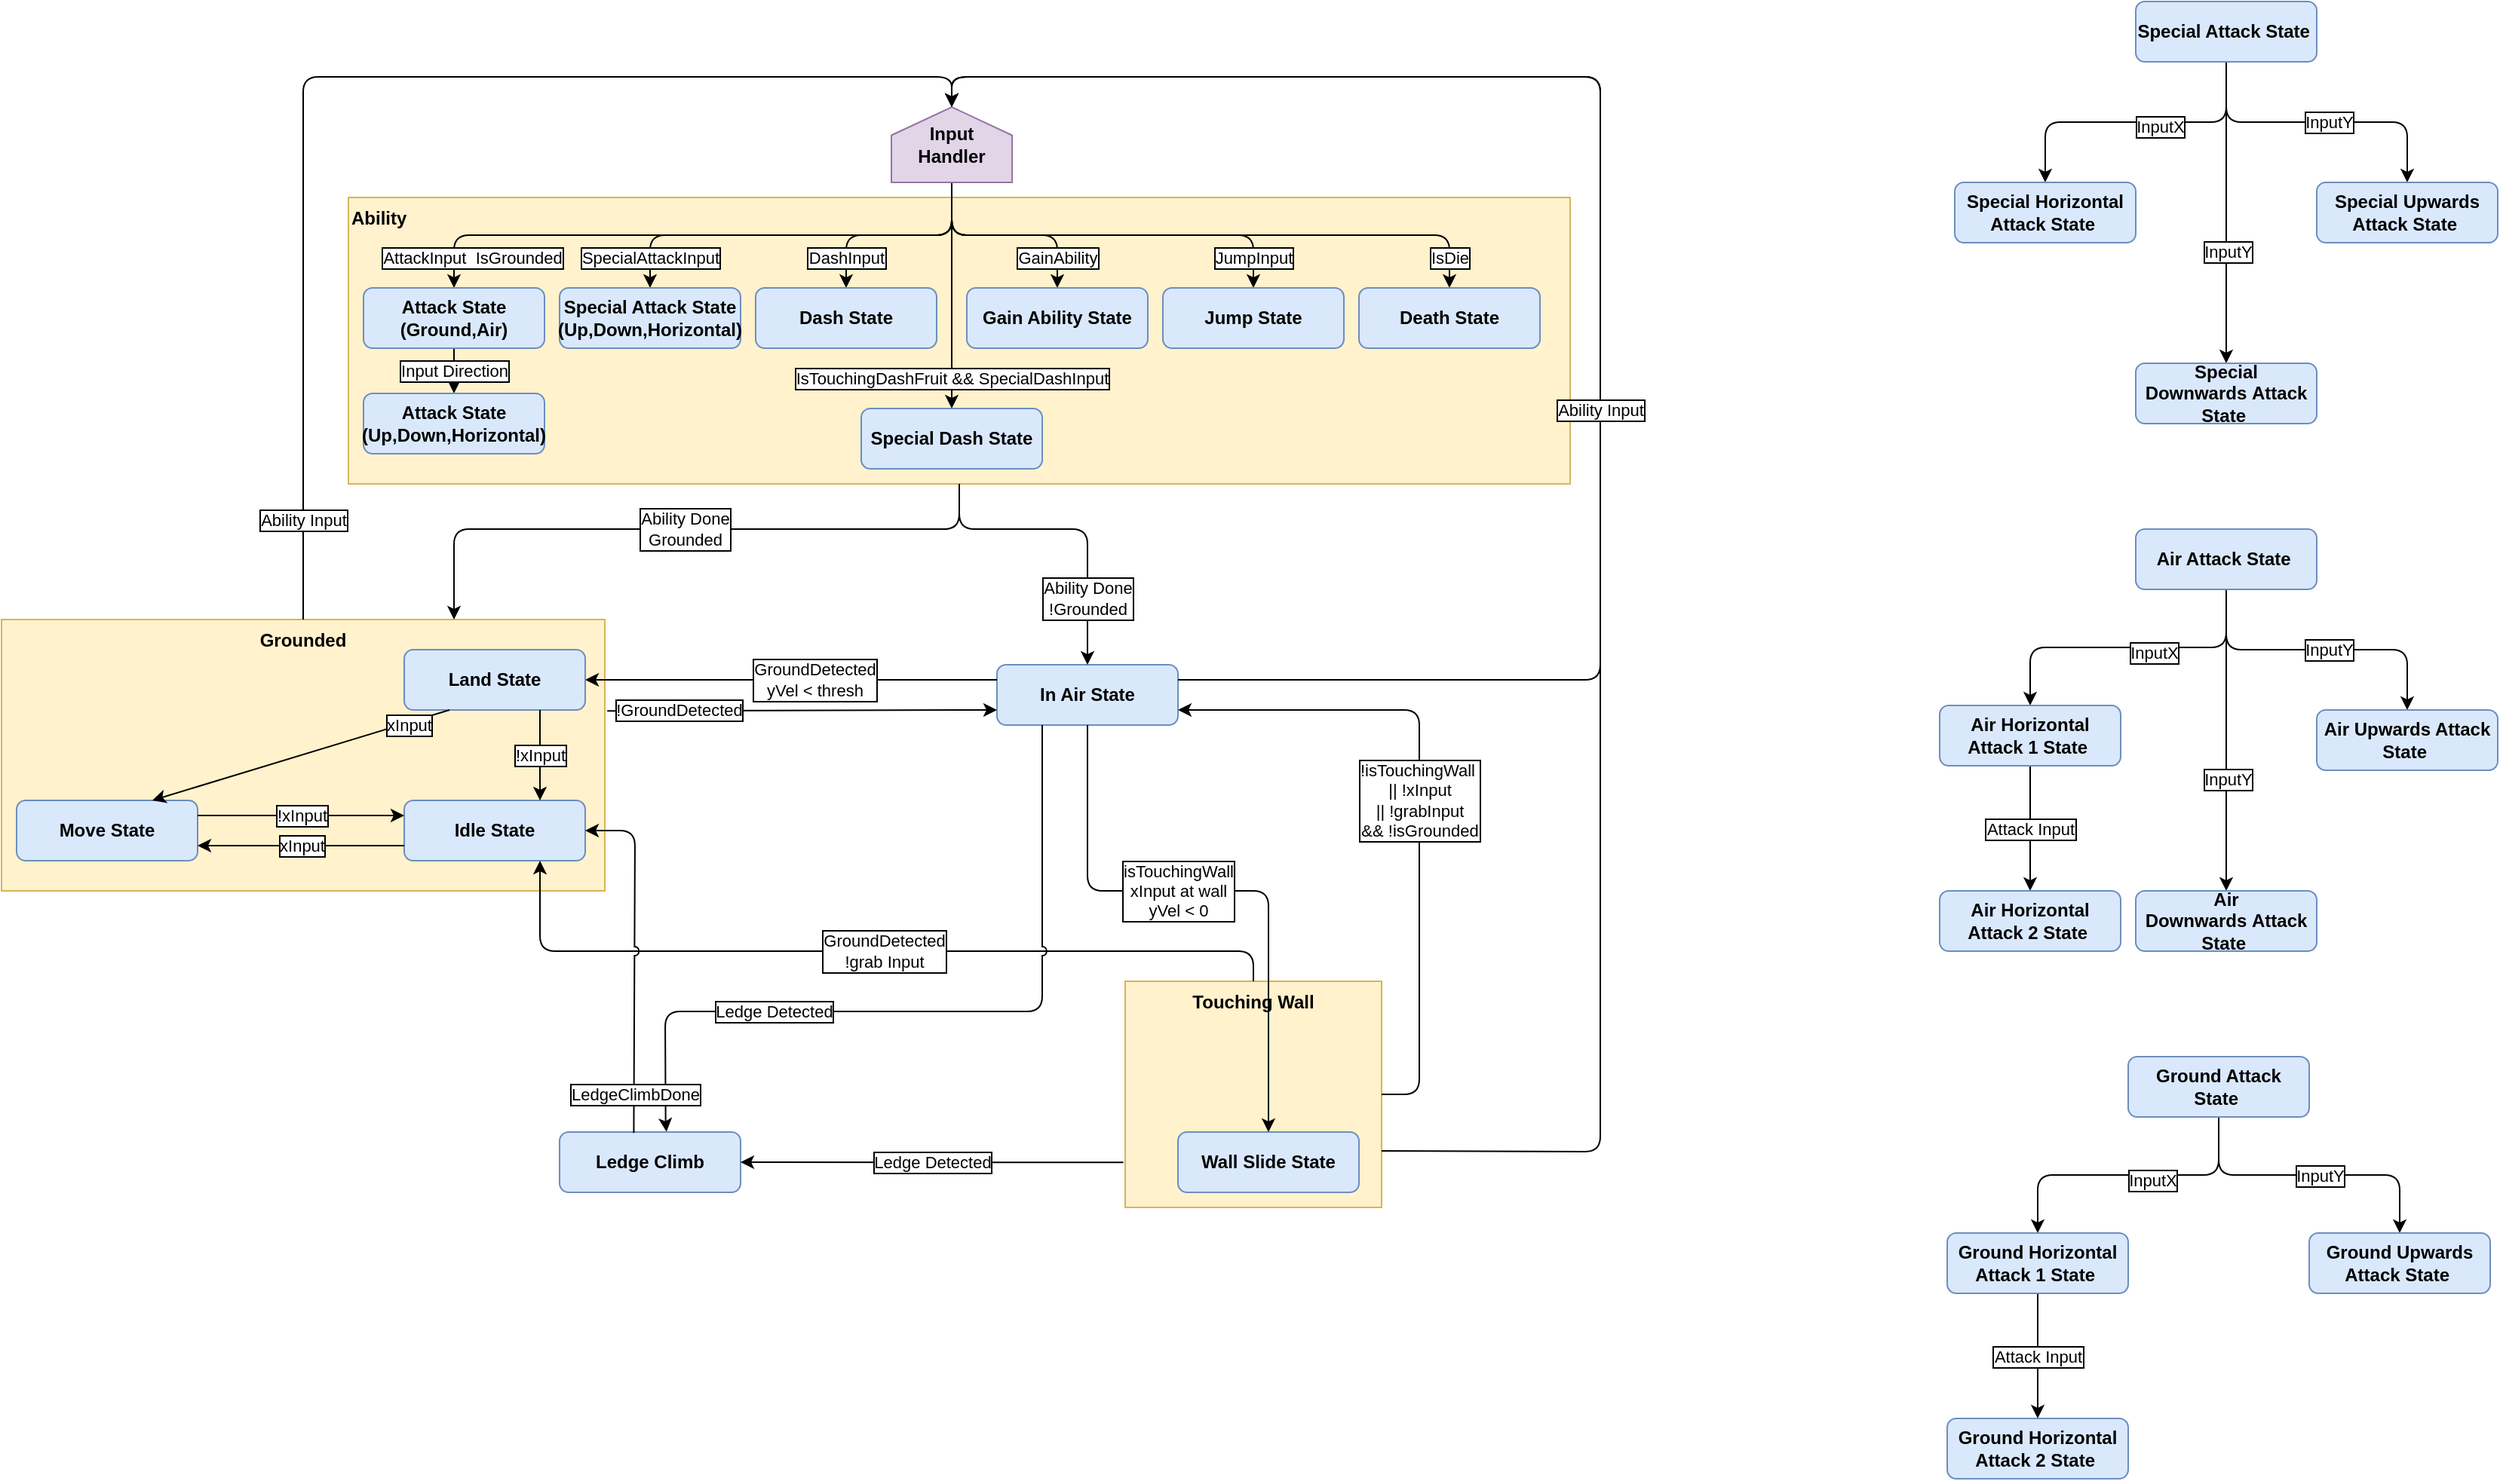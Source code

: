<mxfile version="20.3.0" type="device"><diagram id="W1BwmWzLlPHiCO6JRswT" name="第 1 页"><mxGraphModel dx="1793" dy="2265" grid="1" gridSize="10" guides="1" tooltips="1" connect="1" arrows="1" fold="1" page="1" pageScale="1" pageWidth="1920" pageHeight="1200" math="0" shadow="0"><root><mxCell id="0"/><mxCell id="1" parent="0"/><mxCell id="_55s-78q6RxCCqF4nXaC-16" style="edgeStyle=orthogonalEdgeStyle;rounded=1;jumpStyle=arc;orthogonalLoop=1;jettySize=auto;html=1;exitX=0.5;exitY=1;exitDx=0;exitDy=0;entryX=0.5;entryY=0;entryDx=0;entryDy=0;" parent="1" source="_55s-78q6RxCCqF4nXaC-11" target="_55s-78q6RxCCqF4nXaC-14" edge="1"><mxGeometry relative="1" as="geometry"/></mxCell><mxCell id="_55s-78q6RxCCqF4nXaC-20" value="InputX" style="edgeLabel;html=1;align=center;verticalAlign=middle;resizable=0;points=[];labelBorderColor=default;" parent="_55s-78q6RxCCqF4nXaC-16" vertex="1" connectable="0"><mxGeometry x="-0.16" y="3" relative="1" as="geometry"><mxPoint as="offset"/></mxGeometry></mxCell><mxCell id="_55s-78q6RxCCqF4nXaC-19" style="edgeStyle=orthogonalEdgeStyle;rounded=1;jumpStyle=arc;orthogonalLoop=1;jettySize=auto;html=1;exitX=0.5;exitY=1;exitDx=0;exitDy=0;labelBorderColor=default;" parent="1" source="_55s-78q6RxCCqF4nXaC-11" target="_55s-78q6RxCCqF4nXaC-13" edge="1"><mxGeometry relative="1" as="geometry"/></mxCell><mxCell id="_55s-78q6RxCCqF4nXaC-21" value="InputY" style="edgeLabel;html=1;align=center;verticalAlign=middle;resizable=0;points=[];labelBorderColor=default;" parent="_55s-78q6RxCCqF4nXaC-19" vertex="1" connectable="0"><mxGeometry x="0.073" relative="1" as="geometry"><mxPoint as="offset"/></mxGeometry></mxCell><mxCell id="_55s-78q6RxCCqF4nXaC-11" value="Ground Attack State&amp;nbsp;" style="rounded=1;whiteSpace=wrap;html=1;fillColor=#dae8fc;strokeColor=#6c8ebf;fontStyle=1;verticalAlign=middle;" parent="1" vertex="1"><mxGeometry x="1530" y="-420" width="120" height="40" as="geometry"/></mxCell><mxCell id="_55s-78q6RxCCqF4nXaC-13" value="Ground Upwards Attack State&amp;nbsp;" style="rounded=1;whiteSpace=wrap;html=1;fillColor=#dae8fc;strokeColor=#6c8ebf;fontStyle=1;verticalAlign=middle;" parent="1" vertex="1"><mxGeometry x="1650" y="-303" width="120" height="40" as="geometry"/></mxCell><mxCell id="_55s-78q6RxCCqF4nXaC-17" value="Attack Input" style="edgeStyle=orthogonalEdgeStyle;rounded=1;jumpStyle=arc;orthogonalLoop=1;jettySize=auto;html=1;exitX=0.5;exitY=1;exitDx=0;exitDy=0;entryX=0.5;entryY=0;entryDx=0;entryDy=0;labelBorderColor=default;" parent="1" source="_55s-78q6RxCCqF4nXaC-14" target="_55s-78q6RxCCqF4nXaC-15" edge="1"><mxGeometry relative="1" as="geometry"/></mxCell><mxCell id="_55s-78q6RxCCqF4nXaC-14" value="Ground Horizontal Attack 1 State&amp;nbsp;" style="rounded=1;whiteSpace=wrap;html=1;fillColor=#dae8fc;strokeColor=#6c8ebf;fontStyle=1;verticalAlign=middle;" parent="1" vertex="1"><mxGeometry x="1410" y="-303" width="120" height="40" as="geometry"/></mxCell><mxCell id="_55s-78q6RxCCqF4nXaC-15" value="Ground Horizontal Attack 2 State&amp;nbsp;" style="rounded=1;whiteSpace=wrap;html=1;fillColor=#dae8fc;strokeColor=#6c8ebf;fontStyle=1;verticalAlign=middle;" parent="1" vertex="1"><mxGeometry x="1410" y="-180" width="120" height="40" as="geometry"/></mxCell><mxCell id="_55s-78q6RxCCqF4nXaC-33" style="edgeStyle=orthogonalEdgeStyle;rounded=1;jumpStyle=arc;orthogonalLoop=1;jettySize=auto;html=1;exitX=0.5;exitY=1;exitDx=0;exitDy=0;entryX=0.5;entryY=0;entryDx=0;entryDy=0;" parent="1" source="_55s-78q6RxCCqF4nXaC-39" target="_55s-78q6RxCCqF4nXaC-43" edge="1"><mxGeometry relative="1" as="geometry"/></mxCell><mxCell id="_55s-78q6RxCCqF4nXaC-34" value="InputX" style="edgeLabel;html=1;align=center;verticalAlign=middle;resizable=0;points=[];labelBorderColor=default;" parent="_55s-78q6RxCCqF4nXaC-33" vertex="1" connectable="0"><mxGeometry x="-0.16" y="3" relative="1" as="geometry"><mxPoint as="offset"/></mxGeometry></mxCell><mxCell id="_55s-78q6RxCCqF4nXaC-35" style="edgeStyle=orthogonalEdgeStyle;rounded=1;jumpStyle=arc;orthogonalLoop=1;jettySize=auto;html=1;exitX=0.5;exitY=1;exitDx=0;exitDy=0;entryX=0.5;entryY=0;entryDx=0;entryDy=0;labelBorderColor=default;" parent="1" source="_55s-78q6RxCCqF4nXaC-39" target="_55s-78q6RxCCqF4nXaC-40" edge="1"><mxGeometry relative="1" as="geometry"><Array as="points"><mxPoint x="1595" y="-970"/><mxPoint x="1595" y="-970"/></Array></mxGeometry></mxCell><mxCell id="_55s-78q6RxCCqF4nXaC-36" value="InputY" style="edgeLabel;html=1;align=center;verticalAlign=middle;resizable=0;points=[];labelBorderColor=default;" parent="_55s-78q6RxCCqF4nXaC-35" vertex="1" connectable="0"><mxGeometry x="0.26" y="1" relative="1" as="geometry"><mxPoint as="offset"/></mxGeometry></mxCell><mxCell id="_55s-78q6RxCCqF4nXaC-37" style="edgeStyle=orthogonalEdgeStyle;rounded=1;jumpStyle=arc;orthogonalLoop=1;jettySize=auto;html=1;exitX=0.5;exitY=1;exitDx=0;exitDy=0;labelBorderColor=default;" parent="1" source="_55s-78q6RxCCqF4nXaC-39" target="_55s-78q6RxCCqF4nXaC-41" edge="1"><mxGeometry relative="1" as="geometry"/></mxCell><mxCell id="_55s-78q6RxCCqF4nXaC-38" value="InputY" style="edgeLabel;html=1;align=center;verticalAlign=middle;resizable=0;points=[];labelBorderColor=default;" parent="_55s-78q6RxCCqF4nXaC-37" vertex="1" connectable="0"><mxGeometry x="0.073" relative="1" as="geometry"><mxPoint as="offset"/></mxGeometry></mxCell><mxCell id="_55s-78q6RxCCqF4nXaC-39" value="Special Attack State&amp;nbsp;" style="rounded=1;whiteSpace=wrap;html=1;fillColor=#dae8fc;strokeColor=#6c8ebf;fontStyle=1;verticalAlign=middle;" parent="1" vertex="1"><mxGeometry x="1535" y="-1120" width="120" height="40" as="geometry"/></mxCell><mxCell id="_55s-78q6RxCCqF4nXaC-40" value="Special Downwards&amp;nbsp;Attack State&amp;nbsp;" style="rounded=1;whiteSpace=wrap;html=1;fillColor=#dae8fc;strokeColor=#6c8ebf;fontStyle=1;verticalAlign=middle;" parent="1" vertex="1"><mxGeometry x="1535" y="-880" width="120" height="40" as="geometry"/></mxCell><mxCell id="_55s-78q6RxCCqF4nXaC-41" value="Special Upwards Attack State&amp;nbsp;" style="rounded=1;whiteSpace=wrap;html=1;fillColor=#dae8fc;strokeColor=#6c8ebf;fontStyle=1;verticalAlign=middle;" parent="1" vertex="1"><mxGeometry x="1655" y="-1000" width="120" height="40" as="geometry"/></mxCell><mxCell id="_55s-78q6RxCCqF4nXaC-43" value="Special Horizontal Attack State&amp;nbsp;" style="rounded=1;whiteSpace=wrap;html=1;fillColor=#dae8fc;strokeColor=#6c8ebf;fontStyle=1;verticalAlign=middle;" parent="1" vertex="1"><mxGeometry x="1415" y="-1000" width="120" height="40" as="geometry"/></mxCell><mxCell id="_55s-78q6RxCCqF4nXaC-51" style="edgeStyle=orthogonalEdgeStyle;rounded=1;jumpStyle=arc;orthogonalLoop=1;jettySize=auto;html=1;exitX=0.5;exitY=1;exitDx=0;exitDy=0;entryX=0.5;entryY=0;entryDx=0;entryDy=0;" parent="1" source="_55s-78q6RxCCqF4nXaC-57" target="_55s-78q6RxCCqF4nXaC-61" edge="1"><mxGeometry relative="1" as="geometry"/></mxCell><mxCell id="_55s-78q6RxCCqF4nXaC-52" value="InputX" style="edgeLabel;html=1;align=center;verticalAlign=middle;resizable=0;points=[];labelBorderColor=default;" parent="_55s-78q6RxCCqF4nXaC-51" vertex="1" connectable="0"><mxGeometry x="-0.16" y="3" relative="1" as="geometry"><mxPoint as="offset"/></mxGeometry></mxCell><mxCell id="_55s-78q6RxCCqF4nXaC-53" style="edgeStyle=orthogonalEdgeStyle;rounded=1;jumpStyle=arc;orthogonalLoop=1;jettySize=auto;html=1;exitX=0.5;exitY=1;exitDx=0;exitDy=0;entryX=0.5;entryY=0;entryDx=0;entryDy=0;labelBorderColor=default;" parent="1" source="_55s-78q6RxCCqF4nXaC-57" target="_55s-78q6RxCCqF4nXaC-58" edge="1"><mxGeometry relative="1" as="geometry"><Array as="points"><mxPoint x="1595" y="-620"/><mxPoint x="1595" y="-620"/></Array></mxGeometry></mxCell><mxCell id="_55s-78q6RxCCqF4nXaC-54" value="InputY" style="edgeLabel;html=1;align=center;verticalAlign=middle;resizable=0;points=[];labelBorderColor=default;" parent="_55s-78q6RxCCqF4nXaC-53" vertex="1" connectable="0"><mxGeometry x="0.26" y="1" relative="1" as="geometry"><mxPoint as="offset"/></mxGeometry></mxCell><mxCell id="_55s-78q6RxCCqF4nXaC-55" style="edgeStyle=orthogonalEdgeStyle;rounded=1;jumpStyle=arc;orthogonalLoop=1;jettySize=auto;html=1;exitX=0.5;exitY=1;exitDx=0;exitDy=0;labelBorderColor=default;" parent="1" source="_55s-78q6RxCCqF4nXaC-57" target="_55s-78q6RxCCqF4nXaC-59" edge="1"><mxGeometry relative="1" as="geometry"/></mxCell><mxCell id="_55s-78q6RxCCqF4nXaC-56" value="InputY" style="edgeLabel;html=1;align=center;verticalAlign=middle;resizable=0;points=[];labelBorderColor=default;" parent="_55s-78q6RxCCqF4nXaC-55" vertex="1" connectable="0"><mxGeometry x="0.073" relative="1" as="geometry"><mxPoint as="offset"/></mxGeometry></mxCell><mxCell id="_55s-78q6RxCCqF4nXaC-57" value="Air Attack State&amp;nbsp;" style="rounded=1;whiteSpace=wrap;html=1;fillColor=#dae8fc;strokeColor=#6c8ebf;fontStyle=1;verticalAlign=middle;" parent="1" vertex="1"><mxGeometry x="1535" y="-770" width="120" height="40" as="geometry"/></mxCell><mxCell id="_55s-78q6RxCCqF4nXaC-58" value="Air Downwards&amp;nbsp;Attack State&amp;nbsp;" style="rounded=1;whiteSpace=wrap;html=1;fillColor=#dae8fc;strokeColor=#6c8ebf;fontStyle=1;verticalAlign=middle;" parent="1" vertex="1"><mxGeometry x="1535" y="-530" width="120" height="40" as="geometry"/></mxCell><mxCell id="_55s-78q6RxCCqF4nXaC-59" value="Air Upwards Attack State&amp;nbsp;" style="rounded=1;whiteSpace=wrap;html=1;fillColor=#dae8fc;strokeColor=#6c8ebf;fontStyle=1;verticalAlign=middle;" parent="1" vertex="1"><mxGeometry x="1655" y="-650" width="120" height="40" as="geometry"/></mxCell><mxCell id="_55s-78q6RxCCqF4nXaC-60" value="Attack Input" style="edgeStyle=orthogonalEdgeStyle;rounded=1;jumpStyle=arc;orthogonalLoop=1;jettySize=auto;html=1;exitX=0.5;exitY=1;exitDx=0;exitDy=0;entryX=0.5;entryY=0;entryDx=0;entryDy=0;labelBorderColor=default;" parent="1" source="_55s-78q6RxCCqF4nXaC-61" target="_55s-78q6RxCCqF4nXaC-62" edge="1"><mxGeometry relative="1" as="geometry"/></mxCell><mxCell id="_55s-78q6RxCCqF4nXaC-61" value="Air Horizontal Attack 1 State&amp;nbsp;" style="rounded=1;whiteSpace=wrap;html=1;fillColor=#dae8fc;strokeColor=#6c8ebf;fontStyle=1;verticalAlign=middle;" parent="1" vertex="1"><mxGeometry x="1405" y="-653" width="120" height="40" as="geometry"/></mxCell><mxCell id="_55s-78q6RxCCqF4nXaC-62" value="Air Horizontal Attack 2 State&amp;nbsp;" style="rounded=1;whiteSpace=wrap;html=1;fillColor=#dae8fc;strokeColor=#6c8ebf;fontStyle=1;verticalAlign=middle;" parent="1" vertex="1"><mxGeometry x="1405" y="-530" width="120" height="40" as="geometry"/></mxCell><mxCell id="e06CK04I1KNeEBX0QGWL-2" value="Ability" style="rounded=0;whiteSpace=wrap;html=1;shadow=0;fillColor=#fff2cc;strokeColor=#d6b656;fontStyle=1;verticalAlign=top;align=left;" vertex="1" parent="1"><mxGeometry x="350" y="-990" width="810" height="190" as="geometry"/></mxCell><mxCell id="e06CK04I1KNeEBX0QGWL-3" value="Touching Wall" style="rounded=0;whiteSpace=wrap;html=1;shadow=0;fillColor=#fff2cc;strokeColor=#d6b656;fontStyle=1;verticalAlign=top;" vertex="1" parent="1"><mxGeometry x="865" y="-470" width="170" height="150" as="geometry"/></mxCell><mxCell id="e06CK04I1KNeEBX0QGWL-4" value="Grounded" style="rounded=0;whiteSpace=wrap;html=1;shadow=0;fillColor=#fff2cc;strokeColor=#d6b656;fontStyle=1;verticalAlign=top;" vertex="1" parent="1"><mxGeometry x="120" y="-710" width="400" height="180" as="geometry"/></mxCell><mxCell id="e06CK04I1KNeEBX0QGWL-5" value="Move State" style="rounded=1;whiteSpace=wrap;html=1;fillColor=#dae8fc;strokeColor=#6c8ebf;fontStyle=1;verticalAlign=middle;" vertex="1" parent="1"><mxGeometry x="130" y="-590" width="120" height="40" as="geometry"/></mxCell><mxCell id="e06CK04I1KNeEBX0QGWL-6" value="Idle State" style="rounded=1;whiteSpace=wrap;html=1;fillColor=#dae8fc;strokeColor=#6c8ebf;fontStyle=1;verticalAlign=middle;" vertex="1" parent="1"><mxGeometry x="387" y="-590" width="120" height="40" as="geometry"/></mxCell><mxCell id="e06CK04I1KNeEBX0QGWL-8" value="In Air State" style="rounded=1;whiteSpace=wrap;html=1;fillColor=#dae8fc;strokeColor=#6c8ebf;fontStyle=1;verticalAlign=middle;" vertex="1" parent="1"><mxGeometry x="780" y="-680" width="120" height="40" as="geometry"/></mxCell><mxCell id="e06CK04I1KNeEBX0QGWL-9" value="Ledge Climb" style="rounded=1;whiteSpace=wrap;html=1;fillColor=#dae8fc;strokeColor=#6c8ebf;fontStyle=1;verticalAlign=middle;" vertex="1" parent="1"><mxGeometry x="490" y="-370" width="120" height="40" as="geometry"/></mxCell><mxCell id="e06CK04I1KNeEBX0QGWL-11" value="Wall Slide State" style="rounded=1;whiteSpace=wrap;html=1;fillColor=#dae8fc;strokeColor=#6c8ebf;fontStyle=1;verticalAlign=middle;" vertex="1" parent="1"><mxGeometry x="900" y="-370" width="120" height="40" as="geometry"/></mxCell><mxCell id="e06CK04I1KNeEBX0QGWL-16" value="!xInput&lt;br&gt;" style="endArrow=classic;html=1;labelBorderColor=#000000;jumpStyle=arc;exitX=1;exitY=0.25;exitDx=0;exitDy=0;entryX=0;entryY=0.25;entryDx=0;entryDy=0;" edge="1" parent="1" source="e06CK04I1KNeEBX0QGWL-5" target="e06CK04I1KNeEBX0QGWL-6"><mxGeometry width="50" height="50" relative="1" as="geometry"><mxPoint x="130" y="-500" as="sourcePoint"/><mxPoint x="250" y="-500" as="targetPoint"/></mxGeometry></mxCell><mxCell id="e06CK04I1KNeEBX0QGWL-17" value="xInput" style="endArrow=classic;html=1;labelBorderColor=#000000;jumpStyle=arc;exitX=0;exitY=0.75;exitDx=0;exitDy=0;entryX=1;entryY=0.75;entryDx=0;entryDy=0;" edge="1" parent="1" source="e06CK04I1KNeEBX0QGWL-6" target="e06CK04I1KNeEBX0QGWL-5"><mxGeometry width="50" height="50" relative="1" as="geometry"><mxPoint x="160" y="-510" as="sourcePoint"/><mxPoint x="280" y="-510" as="targetPoint"/></mxGeometry></mxCell><mxCell id="e06CK04I1KNeEBX0QGWL-18" value="!GroundDetected" style="endArrow=classic;html=1;labelBorderColor=#000000;jumpStyle=arc;entryX=0;entryY=0.75;entryDx=0;entryDy=0;exitX=1.004;exitY=0.337;exitDx=0;exitDy=0;exitPerimeter=0;" edge="1" parent="1" source="e06CK04I1KNeEBX0QGWL-4" target="e06CK04I1KNeEBX0QGWL-8"><mxGeometry x="-0.638" width="50" height="50" relative="1" as="geometry"><mxPoint x="540" y="-525" as="sourcePoint"/><mxPoint x="640" y="-530" as="targetPoint"/><Array as="points"><mxPoint x="560" y="-650"/><mxPoint x="730" y="-650"/></Array><mxPoint as="offset"/></mxGeometry></mxCell><mxCell id="e06CK04I1KNeEBX0QGWL-19" value="isTouchingWall&lt;br&gt;xInput at wall&lt;br&gt;yVel &amp;lt; 0" style="endArrow=classic;html=1;rounded=1;labelBorderColor=#000000;exitX=0.5;exitY=1;exitDx=0;exitDy=0;jumpStyle=arc;entryX=0.5;entryY=0;entryDx=0;entryDy=0;" edge="1" parent="1" source="e06CK04I1KNeEBX0QGWL-8" target="e06CK04I1KNeEBX0QGWL-11"><mxGeometry x="-0.128" width="50" height="50" relative="1" as="geometry"><mxPoint x="810" y="-430" as="sourcePoint"/><mxPoint x="700" y="-430" as="targetPoint"/><Array as="points"><mxPoint x="840" y="-530"/><mxPoint x="960" y="-530"/><mxPoint x="960" y="-410"/></Array><mxPoint as="offset"/></mxGeometry></mxCell><mxCell id="e06CK04I1KNeEBX0QGWL-20" value="GroundDetected&lt;br&gt;yVel &amp;lt; thresh" style="endArrow=classic;html=1;rounded=1;labelBorderColor=#000000;exitX=0;exitY=0.25;exitDx=0;exitDy=0;jumpStyle=arc;entryX=1;entryY=0.5;entryDx=0;entryDy=0;" edge="1" parent="1" source="e06CK04I1KNeEBX0QGWL-8" target="e06CK04I1KNeEBX0QGWL-25"><mxGeometry x="-0.113" width="50" height="50" relative="1" as="geometry"><mxPoint x="730" y="-610" as="sourcePoint"/><mxPoint x="520" y="-635" as="targetPoint"/><Array as="points"><mxPoint x="570" y="-670"/></Array><mxPoint as="offset"/></mxGeometry></mxCell><mxCell id="e06CK04I1KNeEBX0QGWL-21" value="GroundDetected&lt;br&gt;!grab Input" style="endArrow=classic;html=1;rounded=1;labelBorderColor=#000000;jumpStyle=arc;entryX=0.75;entryY=1;entryDx=0;entryDy=0;exitX=0.5;exitY=0;exitDx=0;exitDy=0;" edge="1" parent="1" source="e06CK04I1KNeEBX0QGWL-3" target="e06CK04I1KNeEBX0QGWL-6"><mxGeometry x="-0.04" width="50" height="50" relative="1" as="geometry"><mxPoint x="960" y="-290" as="sourcePoint"/><mxPoint x="800" y="-360" as="targetPoint"/><Array as="points"><mxPoint x="950" y="-490"/><mxPoint x="850" y="-490"/><mxPoint x="640" y="-490"/><mxPoint x="477" y="-490"/></Array><mxPoint as="offset"/></mxGeometry></mxCell><mxCell id="e06CK04I1KNeEBX0QGWL-22" value="!isTouchingWall&amp;nbsp;&lt;br&gt;|| !xInput&lt;br&gt;|| !grabInput&lt;br&gt;&amp;amp;&amp;amp; !isGrounded" style="endArrow=classic;html=1;rounded=1;labelBorderColor=#000000;jumpStyle=arc;entryX=1;entryY=0.75;entryDx=0;entryDy=0;exitX=1;exitY=0.5;exitDx=0;exitDy=0;" edge="1" parent="1" source="e06CK04I1KNeEBX0QGWL-3" target="e06CK04I1KNeEBX0QGWL-8"><mxGeometry width="50" height="50" relative="1" as="geometry"><mxPoint x="1040" y="-230" as="sourcePoint"/><mxPoint x="1150" y="-460" as="targetPoint"/><Array as="points"><mxPoint x="1060" y="-395"/><mxPoint x="1060" y="-650"/></Array></mxGeometry></mxCell><mxCell id="e06CK04I1KNeEBX0QGWL-23" value="Ledge Detected" style="endArrow=classic;html=1;rounded=1;labelBorderColor=#000000;jumpStyle=arc;entryX=1;entryY=0.5;entryDx=0;entryDy=0;exitX=-0.007;exitY=0.801;exitDx=0;exitDy=0;exitPerimeter=0;" edge="1" parent="1" source="e06CK04I1KNeEBX0QGWL-3" target="e06CK04I1KNeEBX0QGWL-9"><mxGeometry width="50" height="50" relative="1" as="geometry"><mxPoint x="860" y="-170" as="sourcePoint"/><mxPoint x="240" y="-170" as="targetPoint"/></mxGeometry></mxCell><mxCell id="e06CK04I1KNeEBX0QGWL-24" value="Ledge Detected" style="endArrow=classic;html=1;rounded=1;labelBorderColor=#000000;exitX=0.25;exitY=1;exitDx=0;exitDy=0;jumpStyle=arc;entryX=0.591;entryY=-0.005;entryDx=0;entryDy=0;entryPerimeter=0;" edge="1" parent="1" source="e06CK04I1KNeEBX0QGWL-8" target="e06CK04I1KNeEBX0QGWL-9"><mxGeometry x="0.416" width="50" height="50" relative="1" as="geometry"><mxPoint x="1260" y="-270" as="sourcePoint"/><mxPoint x="1150" y="-270" as="targetPoint"/><Array as="points"><mxPoint x="810" y="-450"/><mxPoint x="560" y="-450"/><mxPoint x="560" y="-400"/><mxPoint x="560" y="-380"/></Array><mxPoint as="offset"/></mxGeometry></mxCell><mxCell id="e06CK04I1KNeEBX0QGWL-25" value="Land State" style="rounded=1;whiteSpace=wrap;html=1;fillColor=#dae8fc;fontStyle=1;verticalAlign=middle;strokeColor=#6c8ebf;" vertex="1" parent="1"><mxGeometry x="387" y="-690" width="120" height="40" as="geometry"/></mxCell><mxCell id="e06CK04I1KNeEBX0QGWL-27" value="xInput&lt;br&gt;" style="endArrow=classic;html=1;rounded=1;labelBorderColor=#000000;exitX=0.25;exitY=1;exitDx=0;exitDy=0;jumpStyle=arc;entryX=0.75;entryY=0;entryDx=0;entryDy=0;" edge="1" parent="1" source="e06CK04I1KNeEBX0QGWL-25" target="e06CK04I1KNeEBX0QGWL-5"><mxGeometry x="-0.721" y="2" width="50" height="50" relative="1" as="geometry"><mxPoint x="370" y="-630" as="sourcePoint"/><mxPoint x="260" y="-630" as="targetPoint"/><mxPoint as="offset"/></mxGeometry></mxCell><mxCell id="e06CK04I1KNeEBX0QGWL-28" value="!xInput" style="endArrow=classic;html=1;rounded=1;labelBorderColor=#000000;exitX=0.75;exitY=1;exitDx=0;exitDy=0;jumpStyle=arc;entryX=0.75;entryY=0;entryDx=0;entryDy=0;" edge="1" parent="1" source="e06CK04I1KNeEBX0QGWL-25" target="e06CK04I1KNeEBX0QGWL-6"><mxGeometry width="50" height="50" relative="1" as="geometry"><mxPoint x="290" y="-640" as="sourcePoint"/><mxPoint x="180" y="-640" as="targetPoint"/></mxGeometry></mxCell><mxCell id="e06CK04I1KNeEBX0QGWL-31" value="" style="endArrow=classic;html=1;rounded=1;labelBorderColor=#000000;jumpStyle=arc;exitX=1;exitY=0.25;exitDx=0;exitDy=0;entryX=0.5;entryY=1;entryDx=0;entryDy=0;" edge="1" parent="1" source="e06CK04I1KNeEBX0QGWL-8" target="e06CK04I1KNeEBX0QGWL-34"><mxGeometry x="1" y="61" width="50" height="50" relative="1" as="geometry"><mxPoint x="920" y="-570" as="sourcePoint"/><mxPoint x="1210" y="-680" as="targetPoint"/><Array as="points"><mxPoint x="1180" y="-670"/><mxPoint x="1180" y="-1070"/><mxPoint x="970" y="-1070"/><mxPoint x="750" y="-1070"/></Array><mxPoint x="1" y="-10" as="offset"/></mxGeometry></mxCell><mxCell id="e06CK04I1KNeEBX0QGWL-32" value="Ability Done&lt;br&gt;!Grounded" style="endArrow=classic;html=1;rounded=1;labelBorderColor=#000000;exitX=0.5;exitY=1;exitDx=0;exitDy=0;jumpStyle=arc;entryX=0.5;entryY=0;entryDx=0;entryDy=0;" edge="1" parent="1" source="e06CK04I1KNeEBX0QGWL-2" target="e06CK04I1KNeEBX0QGWL-8"><mxGeometry x="0.565" width="50" height="50" relative="1" as="geometry"><mxPoint x="1010" y="-610" as="sourcePoint"/><mxPoint x="900" y="-610" as="targetPoint"/><Array as="points"><mxPoint x="755" y="-770"/><mxPoint x="840" y="-770"/></Array><mxPoint as="offset"/></mxGeometry></mxCell><mxCell id="e06CK04I1KNeEBX0QGWL-49" style="edgeStyle=orthogonalEdgeStyle;rounded=1;orthogonalLoop=1;jettySize=auto;html=1;exitX=0.5;exitY=0;exitDx=0;exitDy=0;jumpStyle=arc;" edge="1" parent="1" source="e06CK04I1KNeEBX0QGWL-34" target="e06CK04I1KNeEBX0QGWL-47"><mxGeometry relative="1" as="geometry"/></mxCell><mxCell id="e06CK04I1KNeEBX0QGWL-50" value="AttackInput&amp;nbsp; IsGrounded" style="edgeLabel;html=1;align=center;verticalAlign=middle;resizable=0;points=[];labelBorderColor=default;" vertex="1" connectable="0" parent="e06CK04I1KNeEBX0QGWL-49"><mxGeometry x="-0.112" y="-1" relative="1" as="geometry"><mxPoint x="-176" y="16" as="offset"/></mxGeometry></mxCell><mxCell id="e06CK04I1KNeEBX0QGWL-55" value="SpecialAttackInput" style="edgeStyle=orthogonalEdgeStyle;rounded=1;jumpStyle=arc;orthogonalLoop=1;jettySize=auto;html=1;exitX=0.5;exitY=0;exitDx=0;exitDy=0;entryX=0.5;entryY=0;entryDx=0;entryDy=0;labelBorderColor=default;" edge="1" parent="1" source="e06CK04I1KNeEBX0QGWL-34" target="e06CK04I1KNeEBX0QGWL-53"><mxGeometry x="0.852" relative="1" as="geometry"><mxPoint as="offset"/></mxGeometry></mxCell><mxCell id="e06CK04I1KNeEBX0QGWL-57" value="DashInput" style="edgeStyle=orthogonalEdgeStyle;rounded=1;jumpStyle=arc;orthogonalLoop=1;jettySize=auto;html=1;exitX=0.5;exitY=0;exitDx=0;exitDy=0;entryX=0.5;entryY=0;entryDx=0;entryDy=0;labelBorderColor=default;" edge="1" parent="1" source="e06CK04I1KNeEBX0QGWL-34" target="e06CK04I1KNeEBX0QGWL-56"><mxGeometry x="0.714" relative="1" as="geometry"><mxPoint as="offset"/></mxGeometry></mxCell><mxCell id="e06CK04I1KNeEBX0QGWL-62" value="IsTouchingDashFruit &amp;amp;&amp;amp; SpecialDashInput" style="edgeStyle=orthogonalEdgeStyle;rounded=1;jumpStyle=arc;orthogonalLoop=1;jettySize=auto;html=1;exitX=0.5;exitY=0;exitDx=0;exitDy=0;labelBorderColor=default;" edge="1" parent="1" source="e06CK04I1KNeEBX0QGWL-34" target="e06CK04I1KNeEBX0QGWL-59"><mxGeometry x="0.733" relative="1" as="geometry"><mxPoint as="offset"/></mxGeometry></mxCell><mxCell id="e06CK04I1KNeEBX0QGWL-63" value="JumpInput" style="edgeStyle=orthogonalEdgeStyle;rounded=1;jumpStyle=arc;orthogonalLoop=1;jettySize=auto;html=1;exitX=0.5;exitY=0;exitDx=0;exitDy=0;entryX=0.5;entryY=0;entryDx=0;entryDy=0;labelBorderColor=default;" edge="1" parent="1" source="e06CK04I1KNeEBX0QGWL-34" target="e06CK04I1KNeEBX0QGWL-58"><mxGeometry x="0.852" relative="1" as="geometry"><mxPoint as="offset"/></mxGeometry></mxCell><mxCell id="e06CK04I1KNeEBX0QGWL-64" value="IsDie" style="edgeStyle=orthogonalEdgeStyle;rounded=1;jumpStyle=arc;orthogonalLoop=1;jettySize=auto;html=1;exitX=0.5;exitY=0;exitDx=0;exitDy=0;labelBorderColor=default;" edge="1" parent="1" source="e06CK04I1KNeEBX0QGWL-34" target="e06CK04I1KNeEBX0QGWL-61"><mxGeometry x="0.9" relative="1" as="geometry"><Array as="points"><mxPoint x="750" y="-965"/><mxPoint x="1080" y="-965"/></Array><mxPoint as="offset"/></mxGeometry></mxCell><mxCell id="e06CK04I1KNeEBX0QGWL-66" value="GainAbility" style="edgeStyle=orthogonalEdgeStyle;rounded=1;jumpStyle=arc;orthogonalLoop=1;jettySize=auto;html=1;exitX=0.5;exitY=0;exitDx=0;exitDy=0;entryX=0.5;entryY=0;entryDx=0;entryDy=0;labelBorderColor=default;" edge="1" parent="1" source="e06CK04I1KNeEBX0QGWL-34" target="e06CK04I1KNeEBX0QGWL-65"><mxGeometry x="0.714" relative="1" as="geometry"><mxPoint as="offset"/></mxGeometry></mxCell><mxCell id="e06CK04I1KNeEBX0QGWL-34" value="Input&lt;br&gt;Handler" style="shape=offPageConnector;whiteSpace=wrap;html=1;fillColor=#e1d5e7;strokeColor=#9673a6;fontStyle=1;direction=west;align=center;verticalAlign=middle;" vertex="1" parent="1"><mxGeometry x="710" y="-1050" width="80" height="50" as="geometry"/></mxCell><mxCell id="e06CK04I1KNeEBX0QGWL-38" value="Ability Input" style="endArrow=classic;html=1;rounded=1;labelBorderColor=#000000;exitX=1;exitY=0.75;exitDx=0;exitDy=0;jumpStyle=arc;entryX=0.5;entryY=1;entryDx=0;entryDy=0;" edge="1" parent="1" source="e06CK04I1KNeEBX0QGWL-3" target="e06CK04I1KNeEBX0QGWL-34"><mxGeometry x="-0.026" width="50" height="50" relative="1" as="geometry"><mxPoint x="1320" y="-490" as="sourcePoint"/><mxPoint x="710" y="-1060" as="targetPoint"/><Array as="points"><mxPoint x="1180" y="-357"/><mxPoint x="1180" y="-1070"/><mxPoint x="970" y="-1070"/><mxPoint x="750" y="-1070"/></Array><mxPoint as="offset"/></mxGeometry></mxCell><mxCell id="e06CK04I1KNeEBX0QGWL-39" value="Ability Input" style="endArrow=classic;html=1;rounded=1;labelBorderColor=#000000;exitX=0.5;exitY=0;exitDx=0;exitDy=0;jumpStyle=arc;entryX=0.5;entryY=1;entryDx=0;entryDy=0;" edge="1" parent="1" source="e06CK04I1KNeEBX0QGWL-4" target="e06CK04I1KNeEBX0QGWL-34"><mxGeometry x="-0.837" width="50" height="50" relative="1" as="geometry"><mxPoint x="530" y="-1080" as="sourcePoint"/><mxPoint x="670" y="-1170" as="targetPoint"/><Array as="points"><mxPoint x="320" y="-1070"/><mxPoint x="540" y="-1070"/><mxPoint x="750" y="-1070"/></Array><mxPoint as="offset"/></mxGeometry></mxCell><mxCell id="e06CK04I1KNeEBX0QGWL-40" value="Ability Done&lt;br&gt;Grounded" style="endArrow=classic;html=1;rounded=1;labelBorderColor=#000000;exitX=0.5;exitY=1;exitDx=0;exitDy=0;jumpStyle=arc;entryX=0.75;entryY=0;entryDx=0;entryDy=0;" edge="1" parent="1" source="e06CK04I1KNeEBX0QGWL-2" target="e06CK04I1KNeEBX0QGWL-4"><mxGeometry width="50" height="50" relative="1" as="geometry"><mxPoint x="600" y="-840" as="sourcePoint"/><mxPoint x="490" y="-840" as="targetPoint"/><Array as="points"><mxPoint x="755" y="-770"/><mxPoint x="420" y="-770"/></Array></mxGeometry></mxCell><mxCell id="e06CK04I1KNeEBX0QGWL-41" value="LedgeClimbDone" style="endArrow=classic;html=1;labelBorderColor=#000000;jumpStyle=arc;exitX=0.41;exitY=0.016;exitDx=0;exitDy=0;entryX=1;entryY=0.5;entryDx=0;entryDy=0;exitPerimeter=0;" edge="1" parent="1" source="e06CK04I1KNeEBX0QGWL-9" target="e06CK04I1KNeEBX0QGWL-6"><mxGeometry x="-0.782" width="50" height="50" relative="1" as="geometry"><mxPoint x="163" y="-240" as="sourcePoint"/><mxPoint x="40" y="-280" as="targetPoint"/><Array as="points"><mxPoint x="540" y="-420"/><mxPoint x="540" y="-570"/></Array><mxPoint as="offset"/></mxGeometry></mxCell><mxCell id="e06CK04I1KNeEBX0QGWL-52" value="Input Direction" style="edgeStyle=orthogonalEdgeStyle;rounded=1;jumpStyle=arc;orthogonalLoop=1;jettySize=auto;html=1;exitX=0.5;exitY=1;exitDx=0;exitDy=0;entryX=0.5;entryY=0;entryDx=0;entryDy=0;labelBorderColor=default;" edge="1" parent="1" source="e06CK04I1KNeEBX0QGWL-47" target="e06CK04I1KNeEBX0QGWL-51"><mxGeometry relative="1" as="geometry"/></mxCell><mxCell id="e06CK04I1KNeEBX0QGWL-47" value="Attack State&lt;br&gt;(Ground,Air)" style="rounded=1;whiteSpace=wrap;html=1;fillColor=#dae8fc;strokeColor=#6c8ebf;fontStyle=1;verticalAlign=middle;" vertex="1" parent="1"><mxGeometry x="360" y="-930" width="120" height="40" as="geometry"/></mxCell><mxCell id="e06CK04I1KNeEBX0QGWL-51" value="Attack State&lt;br&gt;(Up,Down,Horizontal)" style="rounded=1;whiteSpace=wrap;html=1;fillColor=#dae8fc;strokeColor=#6c8ebf;fontStyle=1;verticalAlign=middle;" vertex="1" parent="1"><mxGeometry x="360" y="-860" width="120" height="40" as="geometry"/></mxCell><mxCell id="e06CK04I1KNeEBX0QGWL-53" value="Special Attack State&lt;br&gt;(Up,Down,Horizontal)" style="rounded=1;whiteSpace=wrap;html=1;fillColor=#dae8fc;strokeColor=#6c8ebf;fontStyle=1;verticalAlign=middle;" vertex="1" parent="1"><mxGeometry x="490" y="-930" width="120" height="40" as="geometry"/></mxCell><mxCell id="e06CK04I1KNeEBX0QGWL-56" value="Dash State" style="rounded=1;whiteSpace=wrap;html=1;fillColor=#dae8fc;strokeColor=#6c8ebf;fontStyle=1;verticalAlign=middle;" vertex="1" parent="1"><mxGeometry x="620" y="-930" width="120" height="40" as="geometry"/></mxCell><mxCell id="e06CK04I1KNeEBX0QGWL-58" value="Jump State" style="rounded=1;whiteSpace=wrap;html=1;fillColor=#dae8fc;strokeColor=#6c8ebf;fontStyle=1;verticalAlign=middle;" vertex="1" parent="1"><mxGeometry x="890" y="-930" width="120" height="40" as="geometry"/></mxCell><mxCell id="e06CK04I1KNeEBX0QGWL-59" value="Special Dash State" style="rounded=1;whiteSpace=wrap;html=1;fillColor=#dae8fc;strokeColor=#6c8ebf;fontStyle=1;verticalAlign=middle;" vertex="1" parent="1"><mxGeometry x="690" y="-850" width="120" height="40" as="geometry"/></mxCell><mxCell id="e06CK04I1KNeEBX0QGWL-61" value="Death State" style="rounded=1;whiteSpace=wrap;html=1;fillColor=#dae8fc;strokeColor=#6c8ebf;fontStyle=1;verticalAlign=middle;" vertex="1" parent="1"><mxGeometry x="1020" y="-930" width="120" height="40" as="geometry"/></mxCell><mxCell id="e06CK04I1KNeEBX0QGWL-65" value="Gain Ability State" style="rounded=1;whiteSpace=wrap;html=1;fillColor=#dae8fc;strokeColor=#6c8ebf;fontStyle=1;verticalAlign=middle;" vertex="1" parent="1"><mxGeometry x="760" y="-930" width="120" height="40" as="geometry"/></mxCell></root></mxGraphModel></diagram></mxfile>